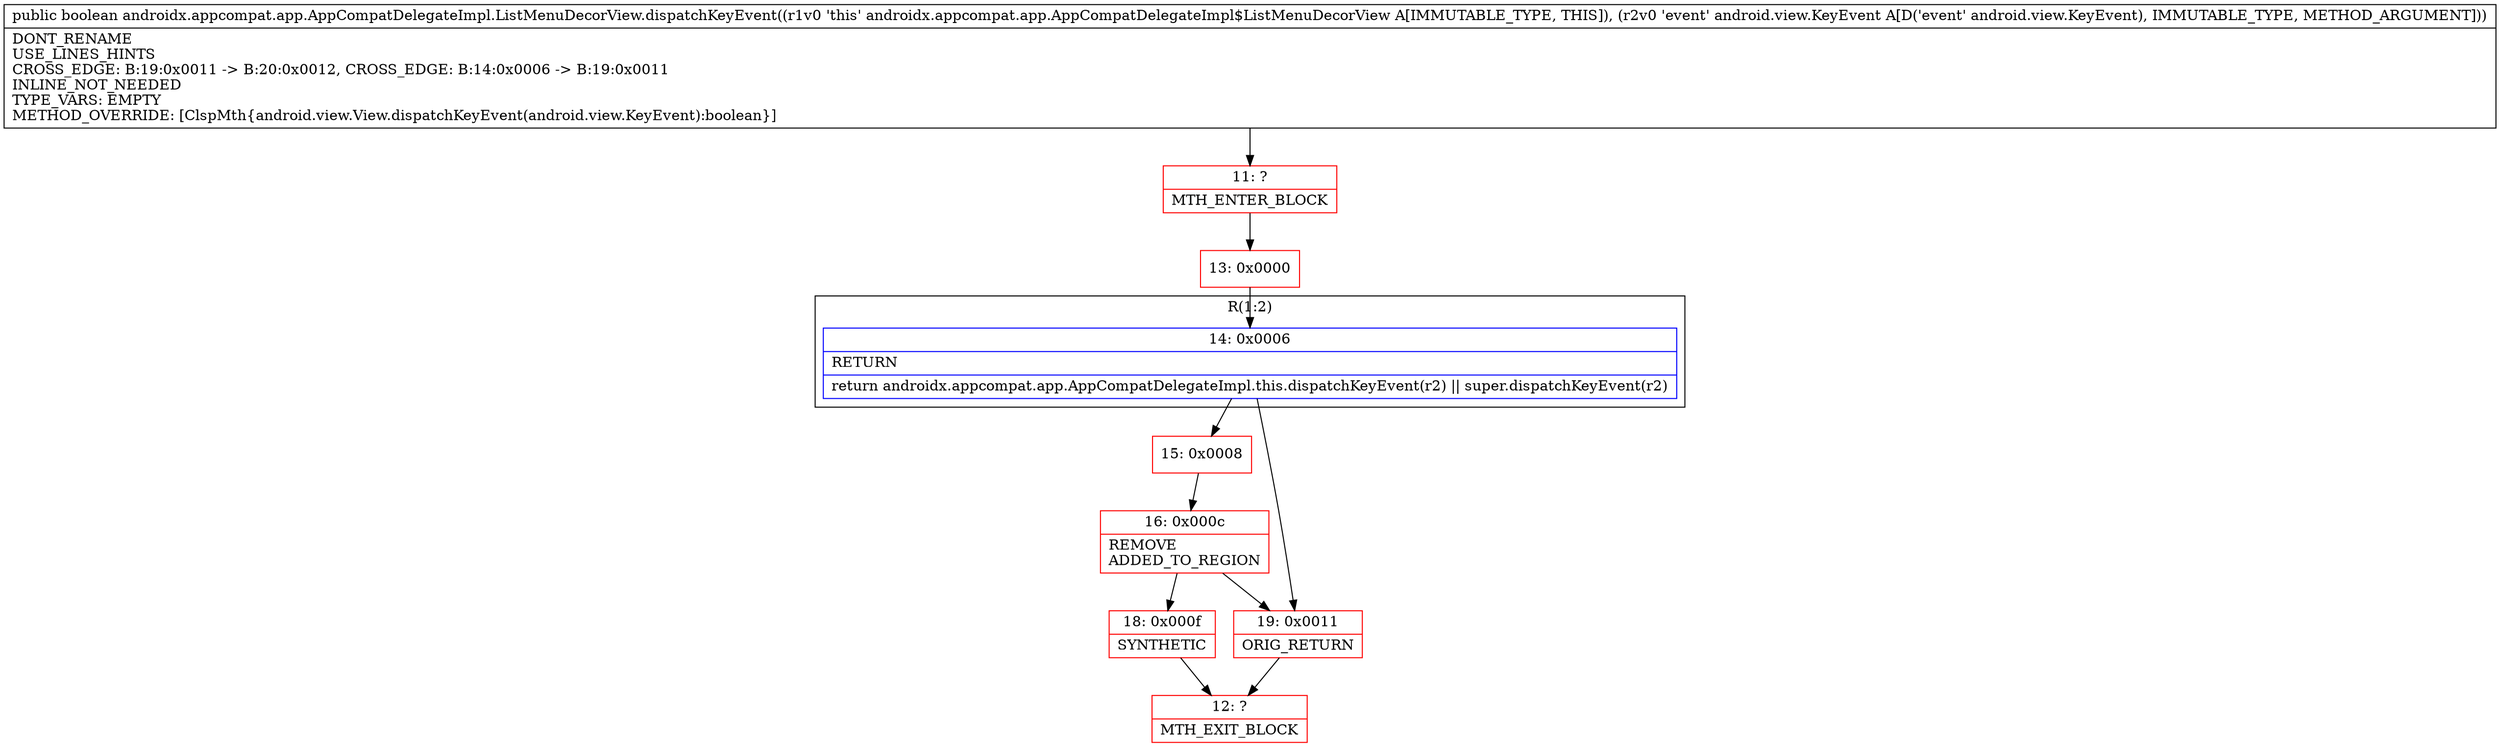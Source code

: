 digraph "CFG forandroidx.appcompat.app.AppCompatDelegateImpl.ListMenuDecorView.dispatchKeyEvent(Landroid\/view\/KeyEvent;)Z" {
subgraph cluster_Region_647967707 {
label = "R(1:2)";
node [shape=record,color=blue];
Node_14 [shape=record,label="{14\:\ 0x0006|RETURN\l|return androidx.appcompat.app.AppCompatDelegateImpl.this.dispatchKeyEvent(r2) \|\| super.dispatchKeyEvent(r2)\l}"];
}
Node_11 [shape=record,color=red,label="{11\:\ ?|MTH_ENTER_BLOCK\l}"];
Node_13 [shape=record,color=red,label="{13\:\ 0x0000}"];
Node_15 [shape=record,color=red,label="{15\:\ 0x0008}"];
Node_16 [shape=record,color=red,label="{16\:\ 0x000c|REMOVE\lADDED_TO_REGION\l}"];
Node_18 [shape=record,color=red,label="{18\:\ 0x000f|SYNTHETIC\l}"];
Node_12 [shape=record,color=red,label="{12\:\ ?|MTH_EXIT_BLOCK\l}"];
Node_19 [shape=record,color=red,label="{19\:\ 0x0011|ORIG_RETURN\l}"];
MethodNode[shape=record,label="{public boolean androidx.appcompat.app.AppCompatDelegateImpl.ListMenuDecorView.dispatchKeyEvent((r1v0 'this' androidx.appcompat.app.AppCompatDelegateImpl$ListMenuDecorView A[IMMUTABLE_TYPE, THIS]), (r2v0 'event' android.view.KeyEvent A[D('event' android.view.KeyEvent), IMMUTABLE_TYPE, METHOD_ARGUMENT]))  | DONT_RENAME\lUSE_LINES_HINTS\lCROSS_EDGE: B:19:0x0011 \-\> B:20:0x0012, CROSS_EDGE: B:14:0x0006 \-\> B:19:0x0011\lINLINE_NOT_NEEDED\lTYPE_VARS: EMPTY\lMETHOD_OVERRIDE: [ClspMth\{android.view.View.dispatchKeyEvent(android.view.KeyEvent):boolean\}]\l}"];
MethodNode -> Node_11;Node_14 -> Node_15;
Node_14 -> Node_19;
Node_11 -> Node_13;
Node_13 -> Node_14;
Node_15 -> Node_16;
Node_16 -> Node_18;
Node_16 -> Node_19;
Node_18 -> Node_12;
Node_19 -> Node_12;
}

